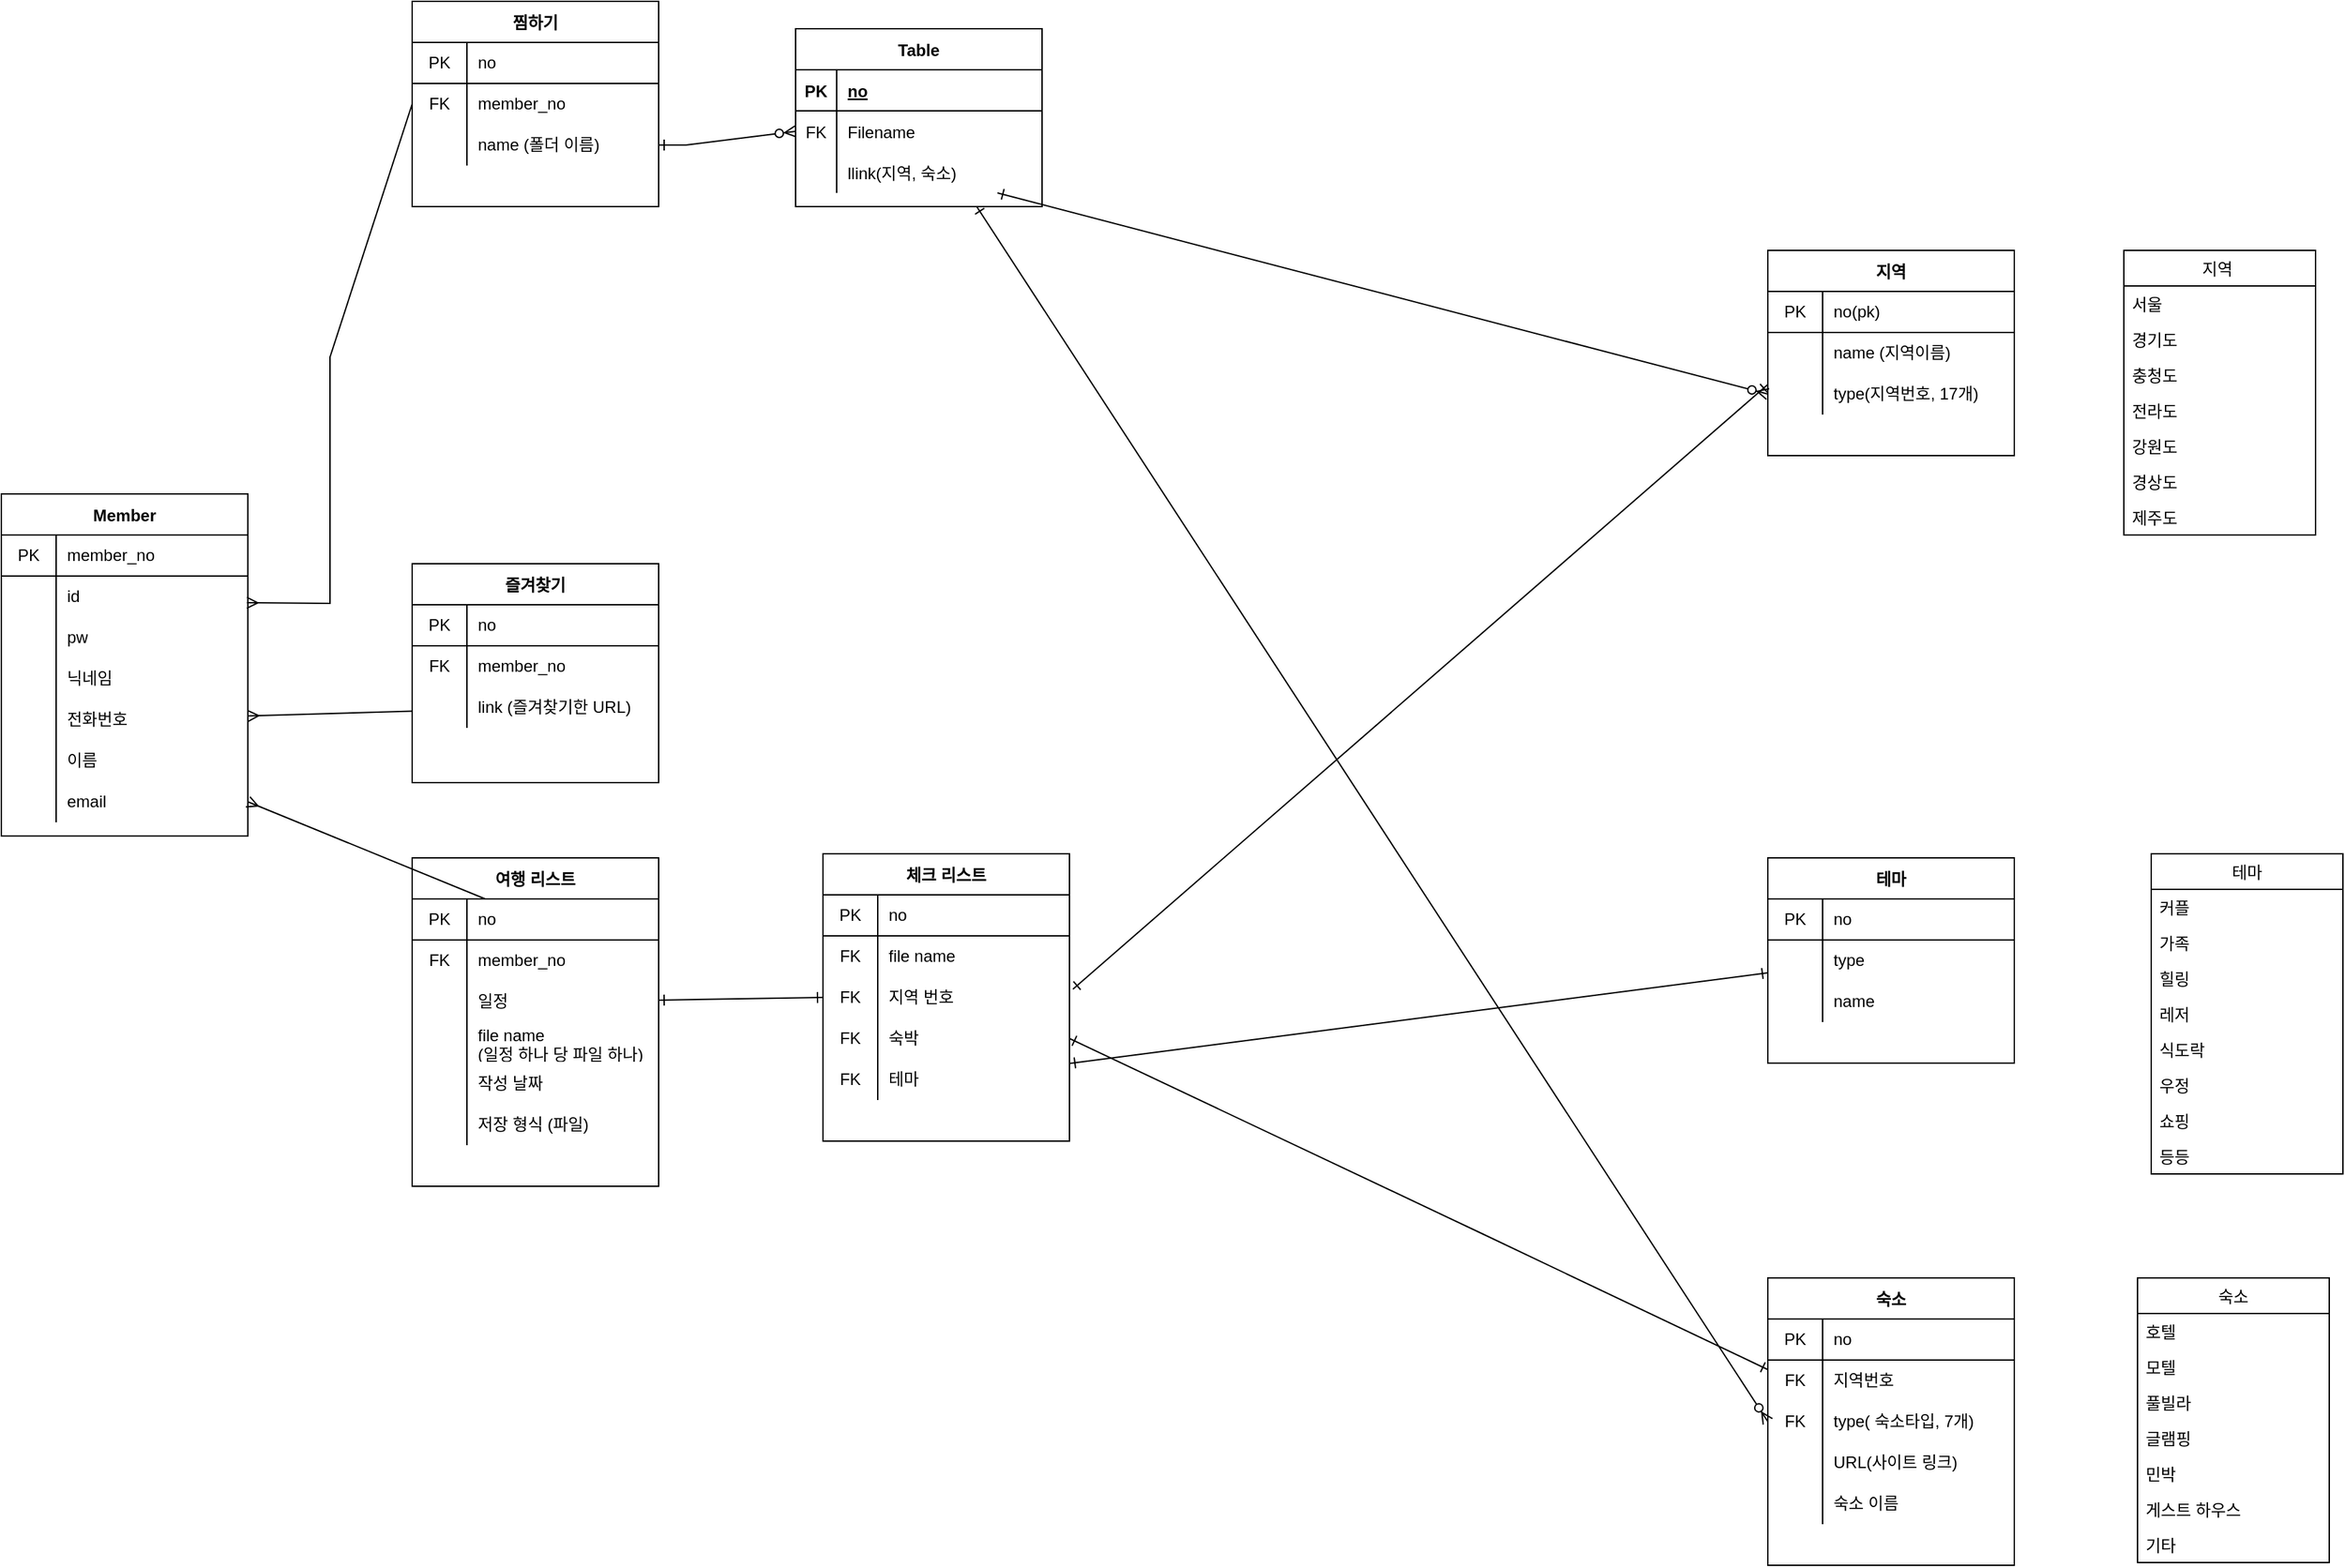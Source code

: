 <mxfile version="14.8.3" type="github" pages="2"><diagram id="R2lEEEUBdFMjLlhIrx00" name="Page-1"><mxGraphModel dx="1185" dy="588" grid="1" gridSize="10" guides="1" tooltips="1" connect="1" arrows="1" fold="1" page="1" pageScale="1" pageWidth="1654" pageHeight="2336" math="0" shadow="0" extFonts="Permanent Marker^https://fonts.googleapis.com/css?family=Permanent+Marker"><root><mxCell id="0"/><mxCell id="1" parent="0"/><mxCell id="FKqomgGVLj7_TAxLZ9Gf-237" value="지역 " style="swimlane;fontStyle=0;childLayout=stackLayout;horizontal=1;startSize=26;horizontalStack=0;resizeParent=1;resizeParentMax=0;resizeLast=0;collapsible=1;marginBottom=0;" parent="1" vertex="1"><mxGeometry x="1780" y="282" width="140" height="208" as="geometry"/></mxCell><mxCell id="FKqomgGVLj7_TAxLZ9Gf-238" value="서울" style="text;strokeColor=none;fillColor=none;align=left;verticalAlign=top;spacingLeft=4;spacingRight=4;overflow=hidden;rotatable=0;points=[[0,0.5],[1,0.5]];portConstraint=eastwest;" parent="FKqomgGVLj7_TAxLZ9Gf-237" vertex="1"><mxGeometry y="26" width="140" height="26" as="geometry"/></mxCell><mxCell id="FKqomgGVLj7_TAxLZ9Gf-239" value="경기도" style="text;strokeColor=none;fillColor=none;align=left;verticalAlign=top;spacingLeft=4;spacingRight=4;overflow=hidden;rotatable=0;points=[[0,0.5],[1,0.5]];portConstraint=eastwest;" parent="FKqomgGVLj7_TAxLZ9Gf-237" vertex="1"><mxGeometry y="52" width="140" height="26" as="geometry"/></mxCell><mxCell id="FKqomgGVLj7_TAxLZ9Gf-240" value="충청도 " style="text;strokeColor=none;fillColor=none;align=left;verticalAlign=top;spacingLeft=4;spacingRight=4;overflow=hidden;rotatable=0;points=[[0,0.5],[1,0.5]];portConstraint=eastwest;" parent="FKqomgGVLj7_TAxLZ9Gf-237" vertex="1"><mxGeometry y="78" width="140" height="26" as="geometry"/></mxCell><mxCell id="FKqomgGVLj7_TAxLZ9Gf-241" value="전라도" style="text;strokeColor=none;fillColor=none;align=left;verticalAlign=top;spacingLeft=4;spacingRight=4;overflow=hidden;rotatable=0;points=[[0,0.5],[1,0.5]];portConstraint=eastwest;" parent="FKqomgGVLj7_TAxLZ9Gf-237" vertex="1"><mxGeometry y="104" width="140" height="26" as="geometry"/></mxCell><mxCell id="FKqomgGVLj7_TAxLZ9Gf-242" value="강원도" style="text;strokeColor=none;fillColor=none;align=left;verticalAlign=top;spacingLeft=4;spacingRight=4;overflow=hidden;rotatable=0;points=[[0,0.5],[1,0.5]];portConstraint=eastwest;" parent="FKqomgGVLj7_TAxLZ9Gf-237" vertex="1"><mxGeometry y="130" width="140" height="26" as="geometry"/></mxCell><mxCell id="FKqomgGVLj7_TAxLZ9Gf-243" value="경상도" style="text;strokeColor=none;fillColor=none;align=left;verticalAlign=top;spacingLeft=4;spacingRight=4;overflow=hidden;rotatable=0;points=[[0,0.5],[1,0.5]];portConstraint=eastwest;" parent="FKqomgGVLj7_TAxLZ9Gf-237" vertex="1"><mxGeometry y="156" width="140" height="26" as="geometry"/></mxCell><mxCell id="FKqomgGVLj7_TAxLZ9Gf-244" value="제주도" style="text;strokeColor=none;fillColor=none;align=left;verticalAlign=top;spacingLeft=4;spacingRight=4;overflow=hidden;rotatable=0;points=[[0,0.5],[1,0.5]];portConstraint=eastwest;" parent="FKqomgGVLj7_TAxLZ9Gf-237" vertex="1"><mxGeometry y="182" width="140" height="26" as="geometry"/></mxCell><mxCell id="FKqomgGVLj7_TAxLZ9Gf-248" value="테마" style="swimlane;fontStyle=0;childLayout=stackLayout;horizontal=1;startSize=26;horizontalStack=0;resizeParent=1;resizeParentMax=0;resizeLast=0;collapsible=1;marginBottom=0;" parent="1" vertex="1"><mxGeometry x="1800" y="723" width="140" height="234" as="geometry"/></mxCell><mxCell id="FKqomgGVLj7_TAxLZ9Gf-249" value="커플" style="text;strokeColor=none;fillColor=none;align=left;verticalAlign=top;spacingLeft=4;spacingRight=4;overflow=hidden;rotatable=0;points=[[0,0.5],[1,0.5]];portConstraint=eastwest;" parent="FKqomgGVLj7_TAxLZ9Gf-248" vertex="1"><mxGeometry y="26" width="140" height="26" as="geometry"/></mxCell><mxCell id="FKqomgGVLj7_TAxLZ9Gf-250" value="가족" style="text;strokeColor=none;fillColor=none;align=left;verticalAlign=top;spacingLeft=4;spacingRight=4;overflow=hidden;rotatable=0;points=[[0,0.5],[1,0.5]];portConstraint=eastwest;" parent="FKqomgGVLj7_TAxLZ9Gf-248" vertex="1"><mxGeometry y="52" width="140" height="26" as="geometry"/></mxCell><mxCell id="FKqomgGVLj7_TAxLZ9Gf-251" value="힐링" style="text;strokeColor=none;fillColor=none;align=left;verticalAlign=top;spacingLeft=4;spacingRight=4;overflow=hidden;rotatable=0;points=[[0,0.5],[1,0.5]];portConstraint=eastwest;" parent="FKqomgGVLj7_TAxLZ9Gf-248" vertex="1"><mxGeometry y="78" width="140" height="26" as="geometry"/></mxCell><mxCell id="FKqomgGVLj7_TAxLZ9Gf-252" value="레저" style="text;strokeColor=none;fillColor=none;align=left;verticalAlign=top;spacingLeft=4;spacingRight=4;overflow=hidden;rotatable=0;points=[[0,0.5],[1,0.5]];portConstraint=eastwest;" parent="FKqomgGVLj7_TAxLZ9Gf-248" vertex="1"><mxGeometry y="104" width="140" height="26" as="geometry"/></mxCell><mxCell id="FKqomgGVLj7_TAxLZ9Gf-253" value="식도락" style="text;strokeColor=none;fillColor=none;align=left;verticalAlign=top;spacingLeft=4;spacingRight=4;overflow=hidden;rotatable=0;points=[[0,0.5],[1,0.5]];portConstraint=eastwest;" parent="FKqomgGVLj7_TAxLZ9Gf-248" vertex="1"><mxGeometry y="130" width="140" height="26" as="geometry"/></mxCell><mxCell id="FKqomgGVLj7_TAxLZ9Gf-254" value="우정" style="text;strokeColor=none;fillColor=none;align=left;verticalAlign=top;spacingLeft=4;spacingRight=4;overflow=hidden;rotatable=0;points=[[0,0.5],[1,0.5]];portConstraint=eastwest;" parent="FKqomgGVLj7_TAxLZ9Gf-248" vertex="1"><mxGeometry y="156" width="140" height="26" as="geometry"/></mxCell><mxCell id="FKqomgGVLj7_TAxLZ9Gf-255" value="쇼핑" style="text;strokeColor=none;fillColor=none;align=left;verticalAlign=top;spacingLeft=4;spacingRight=4;overflow=hidden;rotatable=0;points=[[0,0.5],[1,0.5]];portConstraint=eastwest;" parent="FKqomgGVLj7_TAxLZ9Gf-248" vertex="1"><mxGeometry y="182" width="140" height="26" as="geometry"/></mxCell><mxCell id="FKqomgGVLj7_TAxLZ9Gf-256" value="등등" style="text;strokeColor=none;fillColor=none;align=left;verticalAlign=top;spacingLeft=4;spacingRight=4;overflow=hidden;rotatable=0;points=[[0,0.5],[1,0.5]];portConstraint=eastwest;" parent="FKqomgGVLj7_TAxLZ9Gf-248" vertex="1"><mxGeometry y="208" width="140" height="26" as="geometry"/></mxCell><mxCell id="FKqomgGVLj7_TAxLZ9Gf-257" value="숙소" style="swimlane;fontStyle=0;childLayout=stackLayout;horizontal=1;startSize=26;horizontalStack=0;resizeParent=1;resizeParentMax=0;resizeLast=0;collapsible=1;marginBottom=0;" parent="1" vertex="1"><mxGeometry x="1790" y="1033" width="140" height="208" as="geometry"/></mxCell><mxCell id="FKqomgGVLj7_TAxLZ9Gf-258" value="호텔" style="text;strokeColor=none;fillColor=none;align=left;verticalAlign=top;spacingLeft=4;spacingRight=4;overflow=hidden;rotatable=0;points=[[0,0.5],[1,0.5]];portConstraint=eastwest;" parent="FKqomgGVLj7_TAxLZ9Gf-257" vertex="1"><mxGeometry y="26" width="140" height="26" as="geometry"/></mxCell><mxCell id="FKqomgGVLj7_TAxLZ9Gf-259" value="모텔" style="text;strokeColor=none;fillColor=none;align=left;verticalAlign=top;spacingLeft=4;spacingRight=4;overflow=hidden;rotatable=0;points=[[0,0.5],[1,0.5]];portConstraint=eastwest;" parent="FKqomgGVLj7_TAxLZ9Gf-257" vertex="1"><mxGeometry y="52" width="140" height="26" as="geometry"/></mxCell><mxCell id="FKqomgGVLj7_TAxLZ9Gf-260" value="풀빌라" style="text;strokeColor=none;fillColor=none;align=left;verticalAlign=top;spacingLeft=4;spacingRight=4;overflow=hidden;rotatable=0;points=[[0,0.5],[1,0.5]];portConstraint=eastwest;" parent="FKqomgGVLj7_TAxLZ9Gf-257" vertex="1"><mxGeometry y="78" width="140" height="26" as="geometry"/></mxCell><mxCell id="FKqomgGVLj7_TAxLZ9Gf-261" value="글램핑" style="text;strokeColor=none;fillColor=none;align=left;verticalAlign=top;spacingLeft=4;spacingRight=4;overflow=hidden;rotatable=0;points=[[0,0.5],[1,0.5]];portConstraint=eastwest;" parent="FKqomgGVLj7_TAxLZ9Gf-257" vertex="1"><mxGeometry y="104" width="140" height="26" as="geometry"/></mxCell><mxCell id="FKqomgGVLj7_TAxLZ9Gf-262" value="민박" style="text;strokeColor=none;fillColor=none;align=left;verticalAlign=top;spacingLeft=4;spacingRight=4;overflow=hidden;rotatable=0;points=[[0,0.5],[1,0.5]];portConstraint=eastwest;" parent="FKqomgGVLj7_TAxLZ9Gf-257" vertex="1"><mxGeometry y="130" width="140" height="26" as="geometry"/></mxCell><mxCell id="FKqomgGVLj7_TAxLZ9Gf-263" value="게스트 하우스" style="text;strokeColor=none;fillColor=none;align=left;verticalAlign=top;spacingLeft=4;spacingRight=4;overflow=hidden;rotatable=0;points=[[0,0.5],[1,0.5]];portConstraint=eastwest;" parent="FKqomgGVLj7_TAxLZ9Gf-257" vertex="1"><mxGeometry y="156" width="140" height="26" as="geometry"/></mxCell><mxCell id="FKqomgGVLj7_TAxLZ9Gf-264" value="기타" style="text;strokeColor=none;fillColor=none;align=left;verticalAlign=top;spacingLeft=4;spacingRight=4;overflow=hidden;rotatable=0;points=[[0,0.5],[1,0.5]];portConstraint=eastwest;" parent="FKqomgGVLj7_TAxLZ9Gf-257" vertex="1"><mxGeometry y="182" width="140" height="26" as="geometry"/></mxCell><mxCell id="FKqomgGVLj7_TAxLZ9Gf-265" value="Member" style="shape=table;startSize=30;container=1;collapsible=0;childLayout=tableLayout;fixedRows=1;rowLines=0;fontStyle=1;align=center;" parent="1" vertex="1"><mxGeometry x="230" y="460" width="180" height="250" as="geometry"/></mxCell><mxCell id="FKqomgGVLj7_TAxLZ9Gf-266" value="" style="shape=partialRectangle;html=1;whiteSpace=wrap;collapsible=0;dropTarget=0;pointerEvents=0;fillColor=none;top=0;left=0;bottom=1;right=0;points=[[0,0.5],[1,0.5]];portConstraint=eastwest;" parent="FKqomgGVLj7_TAxLZ9Gf-265" vertex="1"><mxGeometry y="30" width="180" height="30" as="geometry"/></mxCell><mxCell id="FKqomgGVLj7_TAxLZ9Gf-267" value="PK" style="shape=partialRectangle;html=1;whiteSpace=wrap;connectable=0;fillColor=none;top=0;left=0;bottom=0;right=0;overflow=hidden;" parent="FKqomgGVLj7_TAxLZ9Gf-266" vertex="1"><mxGeometry width="40" height="30" as="geometry"/></mxCell><mxCell id="FKqomgGVLj7_TAxLZ9Gf-268" value="member_no" style="shape=partialRectangle;html=1;whiteSpace=wrap;connectable=0;fillColor=none;top=0;left=0;bottom=0;right=0;align=left;spacingLeft=6;overflow=hidden;" parent="FKqomgGVLj7_TAxLZ9Gf-266" vertex="1"><mxGeometry x="40" width="140" height="30" as="geometry"/></mxCell><mxCell id="FKqomgGVLj7_TAxLZ9Gf-269" value="" style="shape=partialRectangle;html=1;whiteSpace=wrap;collapsible=0;dropTarget=0;pointerEvents=0;fillColor=none;top=0;left=0;bottom=0;right=0;points=[[0,0.5],[1,0.5]];portConstraint=eastwest;" parent="FKqomgGVLj7_TAxLZ9Gf-265" vertex="1"><mxGeometry y="60" width="180" height="30" as="geometry"/></mxCell><mxCell id="FKqomgGVLj7_TAxLZ9Gf-270" value="" style="shape=partialRectangle;html=1;whiteSpace=wrap;connectable=0;fillColor=none;top=0;left=0;bottom=0;right=0;overflow=hidden;" parent="FKqomgGVLj7_TAxLZ9Gf-269" vertex="1"><mxGeometry width="40" height="30" as="geometry"/></mxCell><mxCell id="FKqomgGVLj7_TAxLZ9Gf-271" value="&lt;span&gt;id&lt;/span&gt;" style="shape=partialRectangle;html=1;whiteSpace=wrap;connectable=0;fillColor=none;top=0;left=0;bottom=0;right=0;align=left;spacingLeft=6;overflow=hidden;" parent="FKqomgGVLj7_TAxLZ9Gf-269" vertex="1"><mxGeometry x="40" width="140" height="30" as="geometry"/></mxCell><mxCell id="FKqomgGVLj7_TAxLZ9Gf-272" value="" style="shape=partialRectangle;html=1;whiteSpace=wrap;collapsible=0;dropTarget=0;pointerEvents=0;fillColor=none;top=0;left=0;bottom=0;right=0;points=[[0,0.5],[1,0.5]];portConstraint=eastwest;" parent="FKqomgGVLj7_TAxLZ9Gf-265" vertex="1"><mxGeometry y="90" width="180" height="30" as="geometry"/></mxCell><mxCell id="FKqomgGVLj7_TAxLZ9Gf-273" value="" style="shape=partialRectangle;html=1;whiteSpace=wrap;connectable=0;fillColor=none;top=0;left=0;bottom=0;right=0;overflow=hidden;" parent="FKqomgGVLj7_TAxLZ9Gf-272" vertex="1"><mxGeometry width="40" height="30" as="geometry"/></mxCell><mxCell id="FKqomgGVLj7_TAxLZ9Gf-274" value="&lt;span&gt;pw&lt;/span&gt;" style="shape=partialRectangle;html=1;whiteSpace=wrap;connectable=0;fillColor=none;top=0;left=0;bottom=0;right=0;align=left;spacingLeft=6;overflow=hidden;" parent="FKqomgGVLj7_TAxLZ9Gf-272" vertex="1"><mxGeometry x="40" width="140" height="30" as="geometry"/></mxCell><mxCell id="FKqomgGVLj7_TAxLZ9Gf-275" value="" style="shape=partialRectangle;html=1;whiteSpace=wrap;collapsible=0;dropTarget=0;pointerEvents=0;fillColor=none;top=0;left=0;bottom=0;right=0;points=[[0,0.5],[1,0.5]];portConstraint=eastwest;" parent="FKqomgGVLj7_TAxLZ9Gf-265" vertex="1"><mxGeometry y="120" width="180" height="30" as="geometry"/></mxCell><mxCell id="FKqomgGVLj7_TAxLZ9Gf-276" value="" style="shape=partialRectangle;html=1;whiteSpace=wrap;connectable=0;fillColor=none;top=0;left=0;bottom=0;right=0;overflow=hidden;" parent="FKqomgGVLj7_TAxLZ9Gf-275" vertex="1"><mxGeometry width="40" height="30" as="geometry"/></mxCell><mxCell id="FKqomgGVLj7_TAxLZ9Gf-277" value="닉네임" style="shape=partialRectangle;html=1;whiteSpace=wrap;connectable=0;fillColor=none;top=0;left=0;bottom=0;right=0;align=left;spacingLeft=6;overflow=hidden;" parent="FKqomgGVLj7_TAxLZ9Gf-275" vertex="1"><mxGeometry x="40" width="140" height="30" as="geometry"/></mxCell><mxCell id="FKqomgGVLj7_TAxLZ9Gf-278" value="" style="shape=partialRectangle;html=1;whiteSpace=wrap;collapsible=0;dropTarget=0;pointerEvents=0;fillColor=none;top=0;left=0;bottom=0;right=0;points=[[0,0.5],[1,0.5]];portConstraint=eastwest;" parent="FKqomgGVLj7_TAxLZ9Gf-265" vertex="1"><mxGeometry y="150" width="180" height="30" as="geometry"/></mxCell><mxCell id="FKqomgGVLj7_TAxLZ9Gf-279" value="" style="shape=partialRectangle;html=1;whiteSpace=wrap;connectable=0;fillColor=none;top=0;left=0;bottom=0;right=0;overflow=hidden;" parent="FKqomgGVLj7_TAxLZ9Gf-278" vertex="1"><mxGeometry width="40" height="30" as="geometry"/></mxCell><mxCell id="FKqomgGVLj7_TAxLZ9Gf-280" value="전화번호&amp;nbsp;" style="shape=partialRectangle;html=1;whiteSpace=wrap;connectable=0;fillColor=none;top=0;left=0;bottom=0;right=0;align=left;spacingLeft=6;overflow=hidden;" parent="FKqomgGVLj7_TAxLZ9Gf-278" vertex="1"><mxGeometry x="40" width="140" height="30" as="geometry"/></mxCell><mxCell id="FKqomgGVLj7_TAxLZ9Gf-281" value="" style="shape=partialRectangle;html=1;whiteSpace=wrap;collapsible=0;dropTarget=0;pointerEvents=0;fillColor=none;top=0;left=0;bottom=0;right=0;points=[[0,0.5],[1,0.5]];portConstraint=eastwest;" parent="FKqomgGVLj7_TAxLZ9Gf-265" vertex="1"><mxGeometry y="180" width="180" height="30" as="geometry"/></mxCell><mxCell id="FKqomgGVLj7_TAxLZ9Gf-282" value="" style="shape=partialRectangle;html=1;whiteSpace=wrap;connectable=0;fillColor=none;top=0;left=0;bottom=0;right=0;overflow=hidden;" parent="FKqomgGVLj7_TAxLZ9Gf-281" vertex="1"><mxGeometry width="40" height="30" as="geometry"/></mxCell><mxCell id="FKqomgGVLj7_TAxLZ9Gf-283" value="이름" style="shape=partialRectangle;html=1;whiteSpace=wrap;connectable=0;fillColor=none;top=0;left=0;bottom=0;right=0;align=left;spacingLeft=6;overflow=hidden;" parent="FKqomgGVLj7_TAxLZ9Gf-281" vertex="1"><mxGeometry x="40" width="140" height="30" as="geometry"/></mxCell><mxCell id="FKqomgGVLj7_TAxLZ9Gf-284" value="" style="shape=partialRectangle;html=1;whiteSpace=wrap;collapsible=0;dropTarget=0;pointerEvents=0;fillColor=none;top=0;left=0;bottom=0;right=0;points=[[0,0.5],[1,0.5]];portConstraint=eastwest;" parent="FKqomgGVLj7_TAxLZ9Gf-265" vertex="1"><mxGeometry y="210" width="180" height="30" as="geometry"/></mxCell><mxCell id="FKqomgGVLj7_TAxLZ9Gf-285" value="" style="shape=partialRectangle;html=1;whiteSpace=wrap;connectable=0;fillColor=none;top=0;left=0;bottom=0;right=0;overflow=hidden;" parent="FKqomgGVLj7_TAxLZ9Gf-284" vertex="1"><mxGeometry width="40" height="30" as="geometry"/></mxCell><mxCell id="FKqomgGVLj7_TAxLZ9Gf-286" value="email" style="shape=partialRectangle;html=1;whiteSpace=wrap;connectable=0;fillColor=none;top=0;left=0;bottom=0;right=0;align=left;spacingLeft=6;overflow=hidden;" parent="FKqomgGVLj7_TAxLZ9Gf-284" vertex="1"><mxGeometry x="40" width="140" height="30" as="geometry"/></mxCell><mxCell id="FKqomgGVLj7_TAxLZ9Gf-287" value="지역" style="shape=table;startSize=30;container=1;collapsible=0;childLayout=tableLayout;fixedRows=1;rowLines=0;fontStyle=1;align=center;" parent="1" vertex="1"><mxGeometry x="1520" y="282" width="180" height="150" as="geometry"/></mxCell><mxCell id="FKqomgGVLj7_TAxLZ9Gf-288" value="" style="shape=partialRectangle;html=1;whiteSpace=wrap;collapsible=0;dropTarget=0;pointerEvents=0;fillColor=none;top=0;left=0;bottom=1;right=0;points=[[0,0.5],[1,0.5]];portConstraint=eastwest;" parent="FKqomgGVLj7_TAxLZ9Gf-287" vertex="1"><mxGeometry y="30" width="180" height="30" as="geometry"/></mxCell><mxCell id="FKqomgGVLj7_TAxLZ9Gf-289" value="PK" style="shape=partialRectangle;html=1;whiteSpace=wrap;connectable=0;fillColor=none;top=0;left=0;bottom=0;right=0;overflow=hidden;" parent="FKqomgGVLj7_TAxLZ9Gf-288" vertex="1"><mxGeometry width="40" height="30" as="geometry"/></mxCell><mxCell id="FKqomgGVLj7_TAxLZ9Gf-290" value="no(pk)" style="shape=partialRectangle;html=1;whiteSpace=wrap;connectable=0;fillColor=none;top=0;left=0;bottom=0;right=0;align=left;spacingLeft=6;overflow=hidden;" parent="FKqomgGVLj7_TAxLZ9Gf-288" vertex="1"><mxGeometry x="40" width="140" height="30" as="geometry"/></mxCell><mxCell id="FKqomgGVLj7_TAxLZ9Gf-291" value="" style="shape=partialRectangle;html=1;whiteSpace=wrap;collapsible=0;dropTarget=0;pointerEvents=0;fillColor=none;top=0;left=0;bottom=0;right=0;points=[[0,0.5],[1,0.5]];portConstraint=eastwest;" parent="FKqomgGVLj7_TAxLZ9Gf-287" vertex="1"><mxGeometry y="60" width="180" height="30" as="geometry"/></mxCell><mxCell id="FKqomgGVLj7_TAxLZ9Gf-292" value="" style="shape=partialRectangle;html=1;whiteSpace=wrap;connectable=0;fillColor=none;top=0;left=0;bottom=0;right=0;overflow=hidden;" parent="FKqomgGVLj7_TAxLZ9Gf-291" vertex="1"><mxGeometry width="40" height="30" as="geometry"/></mxCell><mxCell id="FKqomgGVLj7_TAxLZ9Gf-293" value="name (지역이름)" style="shape=partialRectangle;html=1;whiteSpace=wrap;connectable=0;fillColor=none;top=0;left=0;bottom=0;right=0;align=left;spacingLeft=6;overflow=hidden;" parent="FKqomgGVLj7_TAxLZ9Gf-291" vertex="1"><mxGeometry x="40" width="140" height="30" as="geometry"/></mxCell><mxCell id="FKqomgGVLj7_TAxLZ9Gf-294" value="" style="shape=partialRectangle;html=1;whiteSpace=wrap;collapsible=0;dropTarget=0;pointerEvents=0;fillColor=none;top=0;left=0;bottom=0;right=0;points=[[0,0.5],[1,0.5]];portConstraint=eastwest;" parent="FKqomgGVLj7_TAxLZ9Gf-287" vertex="1"><mxGeometry y="90" width="180" height="30" as="geometry"/></mxCell><mxCell id="FKqomgGVLj7_TAxLZ9Gf-295" value="" style="shape=partialRectangle;html=1;whiteSpace=wrap;connectable=0;fillColor=none;top=0;left=0;bottom=0;right=0;overflow=hidden;" parent="FKqomgGVLj7_TAxLZ9Gf-294" vertex="1"><mxGeometry width="40" height="30" as="geometry"/></mxCell><mxCell id="FKqomgGVLj7_TAxLZ9Gf-296" value="type(지역번호, 17개)" style="shape=partialRectangle;html=1;whiteSpace=wrap;connectable=0;fillColor=none;top=0;left=0;bottom=0;right=0;align=left;spacingLeft=6;overflow=hidden;" parent="FKqomgGVLj7_TAxLZ9Gf-294" vertex="1"><mxGeometry x="40" width="140" height="30" as="geometry"/></mxCell><mxCell id="FKqomgGVLj7_TAxLZ9Gf-304" value="테마" style="shape=table;startSize=30;container=1;collapsible=0;childLayout=tableLayout;fixedRows=1;rowLines=0;fontStyle=1;align=center;" parent="1" vertex="1"><mxGeometry x="1520" y="726" width="180" height="150" as="geometry"/></mxCell><mxCell id="FKqomgGVLj7_TAxLZ9Gf-305" value="" style="shape=partialRectangle;html=1;whiteSpace=wrap;collapsible=0;dropTarget=0;pointerEvents=0;fillColor=none;top=0;left=0;bottom=1;right=0;points=[[0,0.5],[1,0.5]];portConstraint=eastwest;" parent="FKqomgGVLj7_TAxLZ9Gf-304" vertex="1"><mxGeometry y="30" width="180" height="30" as="geometry"/></mxCell><mxCell id="FKqomgGVLj7_TAxLZ9Gf-306" value="PK" style="shape=partialRectangle;html=1;whiteSpace=wrap;connectable=0;fillColor=none;top=0;left=0;bottom=0;right=0;overflow=hidden;" parent="FKqomgGVLj7_TAxLZ9Gf-305" vertex="1"><mxGeometry width="40" height="30" as="geometry"/></mxCell><mxCell id="FKqomgGVLj7_TAxLZ9Gf-307" value="no" style="shape=partialRectangle;html=1;whiteSpace=wrap;connectable=0;fillColor=none;top=0;left=0;bottom=0;right=0;align=left;spacingLeft=6;overflow=hidden;" parent="FKqomgGVLj7_TAxLZ9Gf-305" vertex="1"><mxGeometry x="40" width="140" height="30" as="geometry"/></mxCell><mxCell id="FKqomgGVLj7_TAxLZ9Gf-308" value="" style="shape=partialRectangle;html=1;whiteSpace=wrap;collapsible=0;dropTarget=0;pointerEvents=0;fillColor=none;top=0;left=0;bottom=0;right=0;points=[[0,0.5],[1,0.5]];portConstraint=eastwest;" parent="FKqomgGVLj7_TAxLZ9Gf-304" vertex="1"><mxGeometry y="60" width="180" height="30" as="geometry"/></mxCell><mxCell id="FKqomgGVLj7_TAxLZ9Gf-309" value="" style="shape=partialRectangle;html=1;whiteSpace=wrap;connectable=0;fillColor=none;top=0;left=0;bottom=0;right=0;overflow=hidden;" parent="FKqomgGVLj7_TAxLZ9Gf-308" vertex="1"><mxGeometry width="40" height="30" as="geometry"/></mxCell><mxCell id="FKqomgGVLj7_TAxLZ9Gf-310" value="type&amp;nbsp;" style="shape=partialRectangle;html=1;whiteSpace=wrap;connectable=0;fillColor=none;top=0;left=0;bottom=0;right=0;align=left;spacingLeft=6;overflow=hidden;" parent="FKqomgGVLj7_TAxLZ9Gf-308" vertex="1"><mxGeometry x="40" width="140" height="30" as="geometry"/></mxCell><mxCell id="FKqomgGVLj7_TAxLZ9Gf-311" value="" style="shape=partialRectangle;html=1;whiteSpace=wrap;collapsible=0;dropTarget=0;pointerEvents=0;fillColor=none;top=0;left=0;bottom=0;right=0;points=[[0,0.5],[1,0.5]];portConstraint=eastwest;" parent="FKqomgGVLj7_TAxLZ9Gf-304" vertex="1"><mxGeometry y="90" width="180" height="30" as="geometry"/></mxCell><mxCell id="FKqomgGVLj7_TAxLZ9Gf-312" value="" style="shape=partialRectangle;html=1;whiteSpace=wrap;connectable=0;fillColor=none;top=0;left=0;bottom=0;right=0;overflow=hidden;" parent="FKqomgGVLj7_TAxLZ9Gf-311" vertex="1"><mxGeometry width="40" height="30" as="geometry"/></mxCell><mxCell id="FKqomgGVLj7_TAxLZ9Gf-313" value="name&amp;nbsp;" style="shape=partialRectangle;html=1;whiteSpace=wrap;connectable=0;fillColor=none;top=0;left=0;bottom=0;right=0;align=left;spacingLeft=6;overflow=hidden;" parent="FKqomgGVLj7_TAxLZ9Gf-311" vertex="1"><mxGeometry x="40" width="140" height="30" as="geometry"/></mxCell><mxCell id="FKqomgGVLj7_TAxLZ9Gf-314" value="숙소" style="shape=table;startSize=30;container=1;collapsible=0;childLayout=tableLayout;fixedRows=1;rowLines=0;fontStyle=1;align=center;" parent="1" vertex="1"><mxGeometry x="1520" y="1033" width="180" height="210" as="geometry"/></mxCell><mxCell id="FKqomgGVLj7_TAxLZ9Gf-315" value="" style="shape=partialRectangle;html=1;whiteSpace=wrap;collapsible=0;dropTarget=0;pointerEvents=0;fillColor=none;top=0;left=0;bottom=1;right=0;points=[[0,0.5],[1,0.5]];portConstraint=eastwest;" parent="FKqomgGVLj7_TAxLZ9Gf-314" vertex="1"><mxGeometry y="30" width="180" height="30" as="geometry"/></mxCell><mxCell id="FKqomgGVLj7_TAxLZ9Gf-316" value="PK" style="shape=partialRectangle;html=1;whiteSpace=wrap;connectable=0;fillColor=none;top=0;left=0;bottom=0;right=0;overflow=hidden;" parent="FKqomgGVLj7_TAxLZ9Gf-315" vertex="1"><mxGeometry width="40" height="30" as="geometry"/></mxCell><mxCell id="FKqomgGVLj7_TAxLZ9Gf-317" value="no" style="shape=partialRectangle;html=1;whiteSpace=wrap;connectable=0;fillColor=none;top=0;left=0;bottom=0;right=0;align=left;spacingLeft=6;overflow=hidden;" parent="FKqomgGVLj7_TAxLZ9Gf-315" vertex="1"><mxGeometry x="40" width="140" height="30" as="geometry"/></mxCell><mxCell id="FKqomgGVLj7_TAxLZ9Gf-318" value="" style="shape=partialRectangle;html=1;whiteSpace=wrap;collapsible=0;dropTarget=0;pointerEvents=0;fillColor=none;top=0;left=0;bottom=0;right=0;points=[[0,0.5],[1,0.5]];portConstraint=eastwest;" parent="FKqomgGVLj7_TAxLZ9Gf-314" vertex="1"><mxGeometry y="60" width="180" height="30" as="geometry"/></mxCell><mxCell id="FKqomgGVLj7_TAxLZ9Gf-319" value="FK" style="shape=partialRectangle;html=1;whiteSpace=wrap;connectable=0;fillColor=none;top=0;left=0;bottom=0;right=0;overflow=hidden;" parent="FKqomgGVLj7_TAxLZ9Gf-318" vertex="1"><mxGeometry width="40" height="30" as="geometry"/></mxCell><mxCell id="FKqomgGVLj7_TAxLZ9Gf-320" value="지역번호" style="shape=partialRectangle;html=1;whiteSpace=wrap;connectable=0;fillColor=none;top=0;left=0;bottom=0;right=0;align=left;spacingLeft=6;overflow=hidden;" parent="FKqomgGVLj7_TAxLZ9Gf-318" vertex="1"><mxGeometry x="40" width="140" height="30" as="geometry"/></mxCell><mxCell id="FKqomgGVLj7_TAxLZ9Gf-321" value="" style="shape=partialRectangle;html=1;whiteSpace=wrap;collapsible=0;dropTarget=0;pointerEvents=0;fillColor=none;top=0;left=0;bottom=0;right=0;points=[[0,0.5],[1,0.5]];portConstraint=eastwest;" parent="FKqomgGVLj7_TAxLZ9Gf-314" vertex="1"><mxGeometry y="90" width="180" height="30" as="geometry"/></mxCell><mxCell id="FKqomgGVLj7_TAxLZ9Gf-322" value="FK" style="shape=partialRectangle;html=1;whiteSpace=wrap;connectable=0;fillColor=none;top=0;left=0;bottom=0;right=0;overflow=hidden;" parent="FKqomgGVLj7_TAxLZ9Gf-321" vertex="1"><mxGeometry width="40" height="30" as="geometry"/></mxCell><mxCell id="FKqomgGVLj7_TAxLZ9Gf-323" value="type( 숙소타입, 7개)" style="shape=partialRectangle;html=1;whiteSpace=wrap;connectable=0;fillColor=none;top=0;left=0;bottom=0;right=0;align=left;spacingLeft=6;overflow=hidden;" parent="FKqomgGVLj7_TAxLZ9Gf-321" vertex="1"><mxGeometry x="40" width="140" height="30" as="geometry"/></mxCell><mxCell id="MbLl4weldl1wtP2y6h_c-1" value="" style="shape=partialRectangle;html=1;whiteSpace=wrap;collapsible=0;dropTarget=0;pointerEvents=0;fillColor=none;top=0;left=0;bottom=0;right=0;points=[[0,0.5],[1,0.5]];portConstraint=eastwest;" parent="FKqomgGVLj7_TAxLZ9Gf-314" vertex="1"><mxGeometry y="120" width="180" height="30" as="geometry"/></mxCell><mxCell id="MbLl4weldl1wtP2y6h_c-2" value="" style="shape=partialRectangle;html=1;whiteSpace=wrap;connectable=0;fillColor=none;top=0;left=0;bottom=0;right=0;overflow=hidden;" parent="MbLl4weldl1wtP2y6h_c-1" vertex="1"><mxGeometry width="40" height="30" as="geometry"/></mxCell><mxCell id="MbLl4weldl1wtP2y6h_c-3" value="URL(사이트 링크)" style="shape=partialRectangle;html=1;whiteSpace=wrap;connectable=0;fillColor=none;top=0;left=0;bottom=0;right=0;align=left;spacingLeft=6;overflow=hidden;" parent="MbLl4weldl1wtP2y6h_c-1" vertex="1"><mxGeometry x="40" width="140" height="30" as="geometry"/></mxCell><mxCell id="MbLl4weldl1wtP2y6h_c-4" value="" style="shape=partialRectangle;html=1;whiteSpace=wrap;collapsible=0;dropTarget=0;pointerEvents=0;fillColor=none;top=0;left=0;bottom=0;right=0;points=[[0,0.5],[1,0.5]];portConstraint=eastwest;" parent="FKqomgGVLj7_TAxLZ9Gf-314" vertex="1"><mxGeometry y="150" width="180" height="30" as="geometry"/></mxCell><mxCell id="MbLl4weldl1wtP2y6h_c-5" value="" style="shape=partialRectangle;html=1;whiteSpace=wrap;connectable=0;fillColor=none;top=0;left=0;bottom=0;right=0;overflow=hidden;" parent="MbLl4weldl1wtP2y6h_c-4" vertex="1"><mxGeometry width="40" height="30" as="geometry"/></mxCell><mxCell id="MbLl4weldl1wtP2y6h_c-6" value="숙소 이름" style="shape=partialRectangle;html=1;whiteSpace=wrap;connectable=0;fillColor=none;top=0;left=0;bottom=0;right=0;align=left;spacingLeft=6;overflow=hidden;" parent="MbLl4weldl1wtP2y6h_c-4" vertex="1"><mxGeometry x="40" width="140" height="30" as="geometry"/></mxCell><mxCell id="FKqomgGVLj7_TAxLZ9Gf-343" value="즐겨찾기" style="shape=table;startSize=30;container=1;collapsible=0;childLayout=tableLayout;fixedRows=1;rowLines=0;fontStyle=1;align=center;" parent="1" vertex="1"><mxGeometry x="530" y="511" width="180" height="160" as="geometry"/></mxCell><mxCell id="FKqomgGVLj7_TAxLZ9Gf-344" value="" style="shape=partialRectangle;html=1;whiteSpace=wrap;collapsible=0;dropTarget=0;pointerEvents=0;fillColor=none;top=0;left=0;bottom=1;right=0;points=[[0,0.5],[1,0.5]];portConstraint=eastwest;" parent="FKqomgGVLj7_TAxLZ9Gf-343" vertex="1"><mxGeometry y="30" width="180" height="30" as="geometry"/></mxCell><mxCell id="FKqomgGVLj7_TAxLZ9Gf-345" value="PK" style="shape=partialRectangle;html=1;whiteSpace=wrap;connectable=0;fillColor=none;top=0;left=0;bottom=0;right=0;overflow=hidden;" parent="FKqomgGVLj7_TAxLZ9Gf-344" vertex="1"><mxGeometry width="40" height="30" as="geometry"/></mxCell><mxCell id="FKqomgGVLj7_TAxLZ9Gf-346" value="no" style="shape=partialRectangle;html=1;whiteSpace=wrap;connectable=0;fillColor=none;top=0;left=0;bottom=0;right=0;align=left;spacingLeft=6;overflow=hidden;" parent="FKqomgGVLj7_TAxLZ9Gf-344" vertex="1"><mxGeometry x="40" width="140" height="30" as="geometry"/></mxCell><mxCell id="FKqomgGVLj7_TAxLZ9Gf-347" value="" style="shape=partialRectangle;html=1;whiteSpace=wrap;collapsible=0;dropTarget=0;pointerEvents=0;fillColor=none;top=0;left=0;bottom=0;right=0;points=[[0,0.5],[1,0.5]];portConstraint=eastwest;" parent="FKqomgGVLj7_TAxLZ9Gf-343" vertex="1"><mxGeometry y="60" width="180" height="30" as="geometry"/></mxCell><mxCell id="FKqomgGVLj7_TAxLZ9Gf-348" value="FK" style="shape=partialRectangle;html=1;whiteSpace=wrap;connectable=0;fillColor=none;top=0;left=0;bottom=0;right=0;overflow=hidden;" parent="FKqomgGVLj7_TAxLZ9Gf-347" vertex="1"><mxGeometry width="40" height="30" as="geometry"/></mxCell><mxCell id="FKqomgGVLj7_TAxLZ9Gf-349" value="member_no" style="shape=partialRectangle;html=1;whiteSpace=wrap;connectable=0;fillColor=none;top=0;left=0;bottom=0;right=0;align=left;spacingLeft=6;overflow=hidden;" parent="FKqomgGVLj7_TAxLZ9Gf-347" vertex="1"><mxGeometry x="40" width="140" height="30" as="geometry"/></mxCell><mxCell id="FKqomgGVLj7_TAxLZ9Gf-350" value="" style="shape=partialRectangle;html=1;whiteSpace=wrap;collapsible=0;dropTarget=0;pointerEvents=0;fillColor=none;top=0;left=0;bottom=0;right=0;points=[[0,0.5],[1,0.5]];portConstraint=eastwest;" parent="FKqomgGVLj7_TAxLZ9Gf-343" vertex="1"><mxGeometry y="90" width="180" height="30" as="geometry"/></mxCell><mxCell id="FKqomgGVLj7_TAxLZ9Gf-351" value="" style="shape=partialRectangle;html=1;whiteSpace=wrap;connectable=0;fillColor=none;top=0;left=0;bottom=0;right=0;overflow=hidden;" parent="FKqomgGVLj7_TAxLZ9Gf-350" vertex="1"><mxGeometry width="40" height="30" as="geometry"/></mxCell><mxCell id="FKqomgGVLj7_TAxLZ9Gf-352" value="link (즐겨찾기한 URL)" style="shape=partialRectangle;html=1;whiteSpace=wrap;connectable=0;fillColor=none;top=0;left=0;bottom=0;right=0;align=left;spacingLeft=6;overflow=hidden;" parent="FKqomgGVLj7_TAxLZ9Gf-350" vertex="1"><mxGeometry x="40" width="140" height="30" as="geometry"/></mxCell><mxCell id="FKqomgGVLj7_TAxLZ9Gf-353" value="찜하기" style="shape=table;startSize=30;container=1;collapsible=0;childLayout=tableLayout;fixedRows=1;rowLines=0;fontStyle=1;align=center;" parent="1" vertex="1"><mxGeometry x="530" y="100" width="180" height="150" as="geometry"/></mxCell><mxCell id="FKqomgGVLj7_TAxLZ9Gf-354" value="" style="shape=partialRectangle;html=1;whiteSpace=wrap;collapsible=0;dropTarget=0;pointerEvents=0;fillColor=none;top=0;left=0;bottom=1;right=0;points=[[0,0.5],[1,0.5]];portConstraint=eastwest;" parent="FKqomgGVLj7_TAxLZ9Gf-353" vertex="1"><mxGeometry y="30" width="180" height="30" as="geometry"/></mxCell><mxCell id="FKqomgGVLj7_TAxLZ9Gf-355" value="PK" style="shape=partialRectangle;html=1;whiteSpace=wrap;connectable=0;fillColor=none;top=0;left=0;bottom=0;right=0;overflow=hidden;" parent="FKqomgGVLj7_TAxLZ9Gf-354" vertex="1"><mxGeometry width="40" height="30" as="geometry"/></mxCell><mxCell id="FKqomgGVLj7_TAxLZ9Gf-356" value="no" style="shape=partialRectangle;html=1;whiteSpace=wrap;connectable=0;fillColor=none;top=0;left=0;bottom=0;right=0;align=left;spacingLeft=6;overflow=hidden;" parent="FKqomgGVLj7_TAxLZ9Gf-354" vertex="1"><mxGeometry x="40" width="140" height="30" as="geometry"/></mxCell><mxCell id="FKqomgGVLj7_TAxLZ9Gf-357" value="" style="shape=partialRectangle;html=1;whiteSpace=wrap;collapsible=0;dropTarget=0;pointerEvents=0;fillColor=none;top=0;left=0;bottom=0;right=0;points=[[0,0.5],[1,0.5]];portConstraint=eastwest;" parent="FKqomgGVLj7_TAxLZ9Gf-353" vertex="1"><mxGeometry y="60" width="180" height="30" as="geometry"/></mxCell><mxCell id="FKqomgGVLj7_TAxLZ9Gf-358" value="FK" style="shape=partialRectangle;html=1;whiteSpace=wrap;connectable=0;fillColor=none;top=0;left=0;bottom=0;right=0;overflow=hidden;" parent="FKqomgGVLj7_TAxLZ9Gf-357" vertex="1"><mxGeometry width="40" height="30" as="geometry"/></mxCell><mxCell id="FKqomgGVLj7_TAxLZ9Gf-359" value="member_no" style="shape=partialRectangle;html=1;whiteSpace=wrap;connectable=0;fillColor=none;top=0;left=0;bottom=0;right=0;align=left;spacingLeft=6;overflow=hidden;" parent="FKqomgGVLj7_TAxLZ9Gf-357" vertex="1"><mxGeometry x="40" width="140" height="30" as="geometry"/></mxCell><mxCell id="FKqomgGVLj7_TAxLZ9Gf-360" value="" style="shape=partialRectangle;html=1;whiteSpace=wrap;collapsible=0;dropTarget=0;pointerEvents=0;fillColor=none;top=0;left=0;bottom=0;right=0;points=[[0,0.5],[1,0.5]];portConstraint=eastwest;" parent="FKqomgGVLj7_TAxLZ9Gf-353" vertex="1"><mxGeometry y="90" width="180" height="30" as="geometry"/></mxCell><mxCell id="FKqomgGVLj7_TAxLZ9Gf-361" value="" style="shape=partialRectangle;html=1;whiteSpace=wrap;connectable=0;fillColor=none;top=0;left=0;bottom=0;right=0;overflow=hidden;" parent="FKqomgGVLj7_TAxLZ9Gf-360" vertex="1"><mxGeometry width="40" height="30" as="geometry"/></mxCell><mxCell id="FKqomgGVLj7_TAxLZ9Gf-362" value="name (폴더 이름)" style="shape=partialRectangle;html=1;whiteSpace=wrap;connectable=0;fillColor=none;top=0;left=0;bottom=0;right=0;align=left;spacingLeft=6;overflow=hidden;" parent="FKqomgGVLj7_TAxLZ9Gf-360" vertex="1"><mxGeometry x="40" width="140" height="30" as="geometry"/></mxCell><mxCell id="FKqomgGVLj7_TAxLZ9Gf-380" value="여행 리스트" style="shape=table;startSize=30;container=1;collapsible=0;childLayout=tableLayout;fixedRows=1;rowLines=0;fontStyle=1;align=center;" parent="1" vertex="1"><mxGeometry x="530" y="726" width="180" height="240" as="geometry"/></mxCell><mxCell id="FKqomgGVLj7_TAxLZ9Gf-381" value="" style="shape=partialRectangle;html=1;whiteSpace=wrap;collapsible=0;dropTarget=0;pointerEvents=0;fillColor=none;top=0;left=0;bottom=1;right=0;points=[[0,0.5],[1,0.5]];portConstraint=eastwest;" parent="FKqomgGVLj7_TAxLZ9Gf-380" vertex="1"><mxGeometry y="30" width="180" height="30" as="geometry"/></mxCell><mxCell id="FKqomgGVLj7_TAxLZ9Gf-382" value="PK" style="shape=partialRectangle;html=1;whiteSpace=wrap;connectable=0;fillColor=none;top=0;left=0;bottom=0;right=0;overflow=hidden;" parent="FKqomgGVLj7_TAxLZ9Gf-381" vertex="1"><mxGeometry width="40" height="30" as="geometry"/></mxCell><mxCell id="FKqomgGVLj7_TAxLZ9Gf-383" value="no" style="shape=partialRectangle;html=1;whiteSpace=wrap;connectable=0;fillColor=none;top=0;left=0;bottom=0;right=0;align=left;spacingLeft=6;overflow=hidden;" parent="FKqomgGVLj7_TAxLZ9Gf-381" vertex="1"><mxGeometry x="40" width="140" height="30" as="geometry"/></mxCell><mxCell id="FKqomgGVLj7_TAxLZ9Gf-384" value="" style="shape=partialRectangle;html=1;whiteSpace=wrap;collapsible=0;dropTarget=0;pointerEvents=0;fillColor=none;top=0;left=0;bottom=0;right=0;points=[[0,0.5],[1,0.5]];portConstraint=eastwest;" parent="FKqomgGVLj7_TAxLZ9Gf-380" vertex="1"><mxGeometry y="60" width="180" height="30" as="geometry"/></mxCell><mxCell id="FKqomgGVLj7_TAxLZ9Gf-385" value="FK" style="shape=partialRectangle;html=1;whiteSpace=wrap;connectable=0;fillColor=none;top=0;left=0;bottom=0;right=0;overflow=hidden;" parent="FKqomgGVLj7_TAxLZ9Gf-384" vertex="1"><mxGeometry width="40" height="30" as="geometry"/></mxCell><mxCell id="FKqomgGVLj7_TAxLZ9Gf-386" value="member_no" style="shape=partialRectangle;html=1;whiteSpace=wrap;connectable=0;fillColor=none;top=0;left=0;bottom=0;right=0;align=left;spacingLeft=6;overflow=hidden;" parent="FKqomgGVLj7_TAxLZ9Gf-384" vertex="1"><mxGeometry x="40" width="140" height="30" as="geometry"/></mxCell><mxCell id="FKqomgGVLj7_TAxLZ9Gf-387" value="" style="shape=partialRectangle;html=1;whiteSpace=wrap;collapsible=0;dropTarget=0;pointerEvents=0;fillColor=none;top=0;left=0;bottom=0;right=0;points=[[0,0.5],[1,0.5]];portConstraint=eastwest;" parent="FKqomgGVLj7_TAxLZ9Gf-380" vertex="1"><mxGeometry y="90" width="180" height="30" as="geometry"/></mxCell><mxCell id="FKqomgGVLj7_TAxLZ9Gf-388" value="" style="shape=partialRectangle;html=1;whiteSpace=wrap;connectable=0;fillColor=none;top=0;left=0;bottom=0;right=0;overflow=hidden;" parent="FKqomgGVLj7_TAxLZ9Gf-387" vertex="1"><mxGeometry width="40" height="30" as="geometry"/></mxCell><mxCell id="FKqomgGVLj7_TAxLZ9Gf-389" value="일정" style="shape=partialRectangle;html=1;whiteSpace=wrap;connectable=0;fillColor=none;top=0;left=0;bottom=0;right=0;align=left;spacingLeft=6;overflow=hidden;" parent="FKqomgGVLj7_TAxLZ9Gf-387" vertex="1"><mxGeometry x="40" width="140" height="30" as="geometry"/></mxCell><mxCell id="FKqomgGVLj7_TAxLZ9Gf-390" value="" style="shape=partialRectangle;html=1;whiteSpace=wrap;collapsible=0;dropTarget=0;pointerEvents=0;fillColor=none;top=0;left=0;bottom=0;right=0;points=[[0,0.5],[1,0.5]];portConstraint=eastwest;" parent="FKqomgGVLj7_TAxLZ9Gf-380" vertex="1"><mxGeometry y="120" width="180" height="30" as="geometry"/></mxCell><mxCell id="FKqomgGVLj7_TAxLZ9Gf-391" value="" style="shape=partialRectangle;html=1;whiteSpace=wrap;connectable=0;fillColor=none;top=0;left=0;bottom=0;right=0;overflow=hidden;" parent="FKqomgGVLj7_TAxLZ9Gf-390" vertex="1"><mxGeometry width="40" height="30" as="geometry"/></mxCell><mxCell id="FKqomgGVLj7_TAxLZ9Gf-392" value="file name &lt;br&gt;(일정 하나 당 파일 하나)" style="shape=partialRectangle;html=1;whiteSpace=wrap;connectable=0;fillColor=none;top=0;left=0;bottom=0;right=0;align=left;spacingLeft=6;overflow=hidden;" parent="FKqomgGVLj7_TAxLZ9Gf-390" vertex="1"><mxGeometry x="40" width="140" height="30" as="geometry"/></mxCell><mxCell id="FKqomgGVLj7_TAxLZ9Gf-393" value="" style="shape=partialRectangle;html=1;whiteSpace=wrap;collapsible=0;dropTarget=0;pointerEvents=0;fillColor=none;top=0;left=0;bottom=0;right=0;points=[[0,0.5],[1,0.5]];portConstraint=eastwest;" parent="FKqomgGVLj7_TAxLZ9Gf-380" vertex="1"><mxGeometry y="150" width="180" height="30" as="geometry"/></mxCell><mxCell id="FKqomgGVLj7_TAxLZ9Gf-394" value="" style="shape=partialRectangle;html=1;whiteSpace=wrap;connectable=0;fillColor=none;top=0;left=0;bottom=0;right=0;overflow=hidden;" parent="FKqomgGVLj7_TAxLZ9Gf-393" vertex="1"><mxGeometry width="40" height="30" as="geometry"/></mxCell><mxCell id="FKqomgGVLj7_TAxLZ9Gf-395" value="작성 날짜" style="shape=partialRectangle;html=1;whiteSpace=wrap;connectable=0;fillColor=none;top=0;left=0;bottom=0;right=0;align=left;spacingLeft=6;overflow=hidden;" parent="FKqomgGVLj7_TAxLZ9Gf-393" vertex="1"><mxGeometry x="40" width="140" height="30" as="geometry"/></mxCell><mxCell id="FKqomgGVLj7_TAxLZ9Gf-396" value="" style="shape=partialRectangle;html=1;whiteSpace=wrap;collapsible=0;dropTarget=0;pointerEvents=0;fillColor=none;top=0;left=0;bottom=0;right=0;points=[[0,0.5],[1,0.5]];portConstraint=eastwest;" parent="FKqomgGVLj7_TAxLZ9Gf-380" vertex="1"><mxGeometry y="180" width="180" height="30" as="geometry"/></mxCell><mxCell id="FKqomgGVLj7_TAxLZ9Gf-397" value="" style="shape=partialRectangle;html=1;whiteSpace=wrap;connectable=0;fillColor=none;top=0;left=0;bottom=0;right=0;overflow=hidden;" parent="FKqomgGVLj7_TAxLZ9Gf-396" vertex="1"><mxGeometry width="40" height="30" as="geometry"/></mxCell><mxCell id="FKqomgGVLj7_TAxLZ9Gf-398" value="저장 형식 (파일)" style="shape=partialRectangle;html=1;whiteSpace=wrap;connectable=0;fillColor=none;top=0;left=0;bottom=0;right=0;align=left;spacingLeft=6;overflow=hidden;" parent="FKqomgGVLj7_TAxLZ9Gf-396" vertex="1"><mxGeometry x="40" width="140" height="30" as="geometry"/></mxCell><mxCell id="FKqomgGVLj7_TAxLZ9Gf-409" value="체크 리스트" style="shape=table;startSize=30;container=1;collapsible=0;childLayout=tableLayout;fixedRows=1;rowLines=0;fontStyle=1;align=center;" parent="1" vertex="1"><mxGeometry x="830" y="723" width="180" height="210" as="geometry"/></mxCell><mxCell id="FKqomgGVLj7_TAxLZ9Gf-410" value="" style="shape=partialRectangle;html=1;whiteSpace=wrap;collapsible=0;dropTarget=0;pointerEvents=0;fillColor=none;top=0;left=0;bottom=1;right=0;points=[[0,0.5],[1,0.5]];portConstraint=eastwest;" parent="FKqomgGVLj7_TAxLZ9Gf-409" vertex="1"><mxGeometry y="30" width="180" height="30" as="geometry"/></mxCell><mxCell id="FKqomgGVLj7_TAxLZ9Gf-411" value="PK" style="shape=partialRectangle;html=1;whiteSpace=wrap;connectable=0;fillColor=none;top=0;left=0;bottom=0;right=0;overflow=hidden;" parent="FKqomgGVLj7_TAxLZ9Gf-410" vertex="1"><mxGeometry width="40" height="30" as="geometry"/></mxCell><mxCell id="FKqomgGVLj7_TAxLZ9Gf-412" value="no" style="shape=partialRectangle;html=1;whiteSpace=wrap;connectable=0;fillColor=none;top=0;left=0;bottom=0;right=0;align=left;spacingLeft=6;overflow=hidden;" parent="FKqomgGVLj7_TAxLZ9Gf-410" vertex="1"><mxGeometry x="40" width="140" height="30" as="geometry"/></mxCell><mxCell id="FKqomgGVLj7_TAxLZ9Gf-413" value="" style="shape=partialRectangle;html=1;whiteSpace=wrap;collapsible=0;dropTarget=0;pointerEvents=0;fillColor=none;top=0;left=0;bottom=0;right=0;points=[[0,0.5],[1,0.5]];portConstraint=eastwest;" parent="FKqomgGVLj7_TAxLZ9Gf-409" vertex="1"><mxGeometry y="60" width="180" height="30" as="geometry"/></mxCell><mxCell id="FKqomgGVLj7_TAxLZ9Gf-414" value="FK" style="shape=partialRectangle;html=1;whiteSpace=wrap;connectable=0;fillColor=none;top=0;left=0;bottom=0;right=0;overflow=hidden;" parent="FKqomgGVLj7_TAxLZ9Gf-413" vertex="1"><mxGeometry width="40" height="30" as="geometry"/></mxCell><mxCell id="FKqomgGVLj7_TAxLZ9Gf-415" value="file name" style="shape=partialRectangle;html=1;whiteSpace=wrap;connectable=0;fillColor=none;top=0;left=0;bottom=0;right=0;align=left;spacingLeft=6;overflow=hidden;" parent="FKqomgGVLj7_TAxLZ9Gf-413" vertex="1"><mxGeometry x="40" width="140" height="30" as="geometry"/></mxCell><mxCell id="FKqomgGVLj7_TAxLZ9Gf-416" value="" style="shape=partialRectangle;html=1;whiteSpace=wrap;collapsible=0;dropTarget=0;pointerEvents=0;fillColor=none;top=0;left=0;bottom=0;right=0;points=[[0,0.5],[1,0.5]];portConstraint=eastwest;" parent="FKqomgGVLj7_TAxLZ9Gf-409" vertex="1"><mxGeometry y="90" width="180" height="30" as="geometry"/></mxCell><mxCell id="FKqomgGVLj7_TAxLZ9Gf-417" value="FK" style="shape=partialRectangle;html=1;whiteSpace=wrap;connectable=0;fillColor=none;top=0;left=0;bottom=0;right=0;overflow=hidden;" parent="FKqomgGVLj7_TAxLZ9Gf-416" vertex="1"><mxGeometry width="40" height="30" as="geometry"/></mxCell><mxCell id="FKqomgGVLj7_TAxLZ9Gf-418" value="지역 번호" style="shape=partialRectangle;html=1;whiteSpace=wrap;connectable=0;fillColor=none;top=0;left=0;bottom=0;right=0;align=left;spacingLeft=6;overflow=hidden;" parent="FKqomgGVLj7_TAxLZ9Gf-416" vertex="1"><mxGeometry x="40" width="140" height="30" as="geometry"/></mxCell><mxCell id="FKqomgGVLj7_TAxLZ9Gf-419" value="" style="shape=partialRectangle;html=1;whiteSpace=wrap;collapsible=0;dropTarget=0;pointerEvents=0;fillColor=none;top=0;left=0;bottom=0;right=0;points=[[0,0.5],[1,0.5]];portConstraint=eastwest;" parent="FKqomgGVLj7_TAxLZ9Gf-409" vertex="1"><mxGeometry y="120" width="180" height="30" as="geometry"/></mxCell><mxCell id="FKqomgGVLj7_TAxLZ9Gf-420" value="FK" style="shape=partialRectangle;html=1;whiteSpace=wrap;connectable=0;fillColor=none;top=0;left=0;bottom=0;right=0;overflow=hidden;" parent="FKqomgGVLj7_TAxLZ9Gf-419" vertex="1"><mxGeometry width="40" height="30" as="geometry"/></mxCell><mxCell id="FKqomgGVLj7_TAxLZ9Gf-421" value="숙박" style="shape=partialRectangle;html=1;whiteSpace=wrap;connectable=0;fillColor=none;top=0;left=0;bottom=0;right=0;align=left;spacingLeft=6;overflow=hidden;" parent="FKqomgGVLj7_TAxLZ9Gf-419" vertex="1"><mxGeometry x="40" width="140" height="30" as="geometry"/></mxCell><mxCell id="FKqomgGVLj7_TAxLZ9Gf-422" value="" style="shape=partialRectangle;html=1;whiteSpace=wrap;collapsible=0;dropTarget=0;pointerEvents=0;fillColor=none;top=0;left=0;bottom=0;right=0;points=[[0,0.5],[1,0.5]];portConstraint=eastwest;" parent="FKqomgGVLj7_TAxLZ9Gf-409" vertex="1"><mxGeometry y="150" width="180" height="30" as="geometry"/></mxCell><mxCell id="FKqomgGVLj7_TAxLZ9Gf-423" value="FK" style="shape=partialRectangle;html=1;whiteSpace=wrap;connectable=0;fillColor=none;top=0;left=0;bottom=0;right=0;overflow=hidden;" parent="FKqomgGVLj7_TAxLZ9Gf-422" vertex="1"><mxGeometry width="40" height="30" as="geometry"/></mxCell><mxCell id="FKqomgGVLj7_TAxLZ9Gf-424" value="테마" style="shape=partialRectangle;html=1;whiteSpace=wrap;connectable=0;fillColor=none;top=0;left=0;bottom=0;right=0;align=left;spacingLeft=6;overflow=hidden;" parent="FKqomgGVLj7_TAxLZ9Gf-422" vertex="1"><mxGeometry x="40" width="140" height="30" as="geometry"/></mxCell><mxCell id="Hf17CFvcr8pmxD5zId8q-22" style="edgeStyle=none;rounded=0;orthogonalLoop=1;jettySize=auto;html=1;endArrow=ERmany;endFill=0;entryX=0.996;entryY=0.651;entryDx=0;entryDy=0;exitX=0;exitY=0.5;exitDx=0;exitDy=0;entryPerimeter=0;" edge="1" parent="1" source="FKqomgGVLj7_TAxLZ9Gf-357" target="FKqomgGVLj7_TAxLZ9Gf-269"><mxGeometry relative="1" as="geometry"><mxPoint x="300" y="357" as="targetPoint"/><Array as="points"><mxPoint x="470" y="360"/><mxPoint x="470" y="540"/></Array></mxGeometry></mxCell><mxCell id="Hf17CFvcr8pmxD5zId8q-23" style="edgeStyle=none;rounded=0;orthogonalLoop=1;jettySize=auto;html=1;endArrow=ERmany;endFill=0;" edge="1" parent="1" source="FKqomgGVLj7_TAxLZ9Gf-350" target="FKqomgGVLj7_TAxLZ9Gf-278"><mxGeometry relative="1" as="geometry"/></mxCell><mxCell id="Hf17CFvcr8pmxD5zId8q-24" style="edgeStyle=none;rounded=0;orthogonalLoop=1;jettySize=auto;html=1;entryX=1;entryY=0.5;entryDx=0;entryDy=0;endArrow=ERmany;endFill=0;" edge="1" parent="1" source="FKqomgGVLj7_TAxLZ9Gf-381" target="FKqomgGVLj7_TAxLZ9Gf-284"><mxGeometry relative="1" as="geometry"/></mxCell><mxCell id="Hf17CFvcr8pmxD5zId8q-27" value="" style="endArrow=ERone;startArrow=ERone;html=1;entryX=0;entryY=0.5;entryDx=0;entryDy=0;endFill=0;startFill=0;" edge="1" parent="1" target="FKqomgGVLj7_TAxLZ9Gf-416"><mxGeometry width="50" height="50" relative="1" as="geometry"><mxPoint x="710" y="830" as="sourcePoint"/><mxPoint x="760" y="780" as="targetPoint"/></mxGeometry></mxCell><mxCell id="Hf17CFvcr8pmxD5zId8q-28" style="edgeStyle=none;rounded=0;orthogonalLoop=1;jettySize=auto;html=1;startArrow=ERone;startFill=0;endArrow=ERone;endFill=0;exitX=1;exitY=0.5;exitDx=0;exitDy=0;entryX=0;entryY=0.233;entryDx=0;entryDy=0;entryPerimeter=0;" edge="1" parent="1" source="FKqomgGVLj7_TAxLZ9Gf-419" target="FKqomgGVLj7_TAxLZ9Gf-318"><mxGeometry relative="1" as="geometry"><mxPoint x="1500" y="1090" as="targetPoint"/><Array as="points"><mxPoint x="1310" y="1000"/></Array></mxGeometry></mxCell><mxCell id="Hf17CFvcr8pmxD5zId8q-29" style="edgeStyle=none;rounded=0;orthogonalLoop=1;jettySize=auto;html=1;entryX=0;entryY=0.267;entryDx=0;entryDy=0;entryPerimeter=0;startArrow=ERone;startFill=0;endArrow=ERone;endFill=0;exitX=1.014;exitY=0.3;exitDx=0;exitDy=0;exitPerimeter=0;" edge="1" parent="1" source="FKqomgGVLj7_TAxLZ9Gf-416" target="FKqomgGVLj7_TAxLZ9Gf-294"><mxGeometry relative="1" as="geometry"/></mxCell><mxCell id="Hf17CFvcr8pmxD5zId8q-30" style="edgeStyle=none;rounded=0;orthogonalLoop=1;jettySize=auto;html=1;entryX=0;entryY=0.8;entryDx=0;entryDy=0;entryPerimeter=0;startArrow=ERone;startFill=0;endArrow=ERone;endFill=0;" edge="1" parent="1" source="FKqomgGVLj7_TAxLZ9Gf-422" target="FKqomgGVLj7_TAxLZ9Gf-308"><mxGeometry relative="1" as="geometry"/></mxCell><mxCell id="Hf17CFvcr8pmxD5zId8q-79" style="edgeStyle=none;rounded=0;orthogonalLoop=1;jettySize=auto;html=1;entryX=0;entryY=0.5;entryDx=0;entryDy=0;startArrow=ERone;startFill=0;endArrow=ERzeroToMany;endFill=1;" edge="1" parent="1" source="Hf17CFvcr8pmxD5zId8q-63" target="FKqomgGVLj7_TAxLZ9Gf-321"><mxGeometry relative="1" as="geometry"/></mxCell><mxCell id="Hf17CFvcr8pmxD5zId8q-63" value="Table" style="shape=table;startSize=30;container=1;collapsible=1;childLayout=tableLayout;fixedRows=1;rowLines=0;fontStyle=1;align=center;resizeLast=1;" vertex="1" parent="1"><mxGeometry x="810" y="120" width="180" height="130" as="geometry"/></mxCell><mxCell id="Hf17CFvcr8pmxD5zId8q-64" value="" style="shape=partialRectangle;collapsible=0;dropTarget=0;pointerEvents=0;fillColor=none;top=0;left=0;bottom=1;right=0;points=[[0,0.5],[1,0.5]];portConstraint=eastwest;" vertex="1" parent="Hf17CFvcr8pmxD5zId8q-63"><mxGeometry y="30" width="180" height="30" as="geometry"/></mxCell><mxCell id="Hf17CFvcr8pmxD5zId8q-65" value="PK" style="shape=partialRectangle;connectable=0;fillColor=none;top=0;left=0;bottom=0;right=0;fontStyle=1;overflow=hidden;" vertex="1" parent="Hf17CFvcr8pmxD5zId8q-64"><mxGeometry width="30" height="30" as="geometry"/></mxCell><mxCell id="Hf17CFvcr8pmxD5zId8q-66" value="no" style="shape=partialRectangle;connectable=0;fillColor=none;top=0;left=0;bottom=0;right=0;align=left;spacingLeft=6;fontStyle=5;overflow=hidden;" vertex="1" parent="Hf17CFvcr8pmxD5zId8q-64"><mxGeometry x="30" width="150" height="30" as="geometry"/></mxCell><mxCell id="Hf17CFvcr8pmxD5zId8q-67" value="" style="shape=partialRectangle;collapsible=0;dropTarget=0;pointerEvents=0;fillColor=none;top=0;left=0;bottom=0;right=0;points=[[0,0.5],[1,0.5]];portConstraint=eastwest;" vertex="1" parent="Hf17CFvcr8pmxD5zId8q-63"><mxGeometry y="60" width="180" height="30" as="geometry"/></mxCell><mxCell id="Hf17CFvcr8pmxD5zId8q-68" value="FK" style="shape=partialRectangle;connectable=0;fillColor=none;top=0;left=0;bottom=0;right=0;editable=1;overflow=hidden;" vertex="1" parent="Hf17CFvcr8pmxD5zId8q-67"><mxGeometry width="30" height="30" as="geometry"/></mxCell><mxCell id="Hf17CFvcr8pmxD5zId8q-69" value="Filename" style="shape=partialRectangle;connectable=0;fillColor=none;top=0;left=0;bottom=0;right=0;align=left;spacingLeft=6;overflow=hidden;" vertex="1" parent="Hf17CFvcr8pmxD5zId8q-67"><mxGeometry x="30" width="150" height="30" as="geometry"/></mxCell><mxCell id="Hf17CFvcr8pmxD5zId8q-70" value="" style="shape=partialRectangle;collapsible=0;dropTarget=0;pointerEvents=0;fillColor=none;top=0;left=0;bottom=0;right=0;points=[[0,0.5],[1,0.5]];portConstraint=eastwest;" vertex="1" parent="Hf17CFvcr8pmxD5zId8q-63"><mxGeometry y="90" width="180" height="30" as="geometry"/></mxCell><mxCell id="Hf17CFvcr8pmxD5zId8q-71" value="" style="shape=partialRectangle;connectable=0;fillColor=none;top=0;left=0;bottom=0;right=0;editable=1;overflow=hidden;" vertex="1" parent="Hf17CFvcr8pmxD5zId8q-70"><mxGeometry width="30" height="30" as="geometry"/></mxCell><mxCell id="Hf17CFvcr8pmxD5zId8q-72" value="llink(지역, 숙소)" style="shape=partialRectangle;connectable=0;fillColor=none;top=0;left=0;bottom=0;right=0;align=left;spacingLeft=6;overflow=hidden;" vertex="1" parent="Hf17CFvcr8pmxD5zId8q-70"><mxGeometry x="30" width="150" height="30" as="geometry"/></mxCell><mxCell id="Hf17CFvcr8pmxD5zId8q-76" style="edgeStyle=none;rounded=0;orthogonalLoop=1;jettySize=auto;html=1;entryX=0;entryY=0.5;entryDx=0;entryDy=0;startArrow=ERone;startFill=0;endArrow=ERzeroToMany;endFill=1;" edge="1" parent="1" source="FKqomgGVLj7_TAxLZ9Gf-360" target="Hf17CFvcr8pmxD5zId8q-67"><mxGeometry relative="1" as="geometry"><Array as="points"><mxPoint x="730" y="205"/></Array></mxGeometry></mxCell><mxCell id="Hf17CFvcr8pmxD5zId8q-77" style="edgeStyle=none;rounded=0;orthogonalLoop=1;jettySize=auto;html=1;entryX=0;entryY=0.5;entryDx=0;entryDy=0;startArrow=ERone;startFill=0;endArrow=ERzeroToMany;endFill=1;" edge="1" parent="1" source="Hf17CFvcr8pmxD5zId8q-70" target="FKqomgGVLj7_TAxLZ9Gf-294"><mxGeometry relative="1" as="geometry"/></mxCell></root></mxGraphModel></diagram><diagram id="R2cSKrjcCN7heBSrfv7h" name="Page-2"><mxGraphModel dx="1422" dy="705" grid="1" gridSize="10" guides="1" tooltips="1" connect="1" arrows="1" fold="1" page="1" pageScale="1" pageWidth="3300" pageHeight="4681" math="0" shadow="0"><root><mxCell id="JkWhG0CLtUNNQ7WrBs3b-0"/><mxCell id="JkWhG0CLtUNNQ7WrBs3b-1" parent="JkWhG0CLtUNNQ7WrBs3b-0"/></root></mxGraphModel></diagram></mxfile>